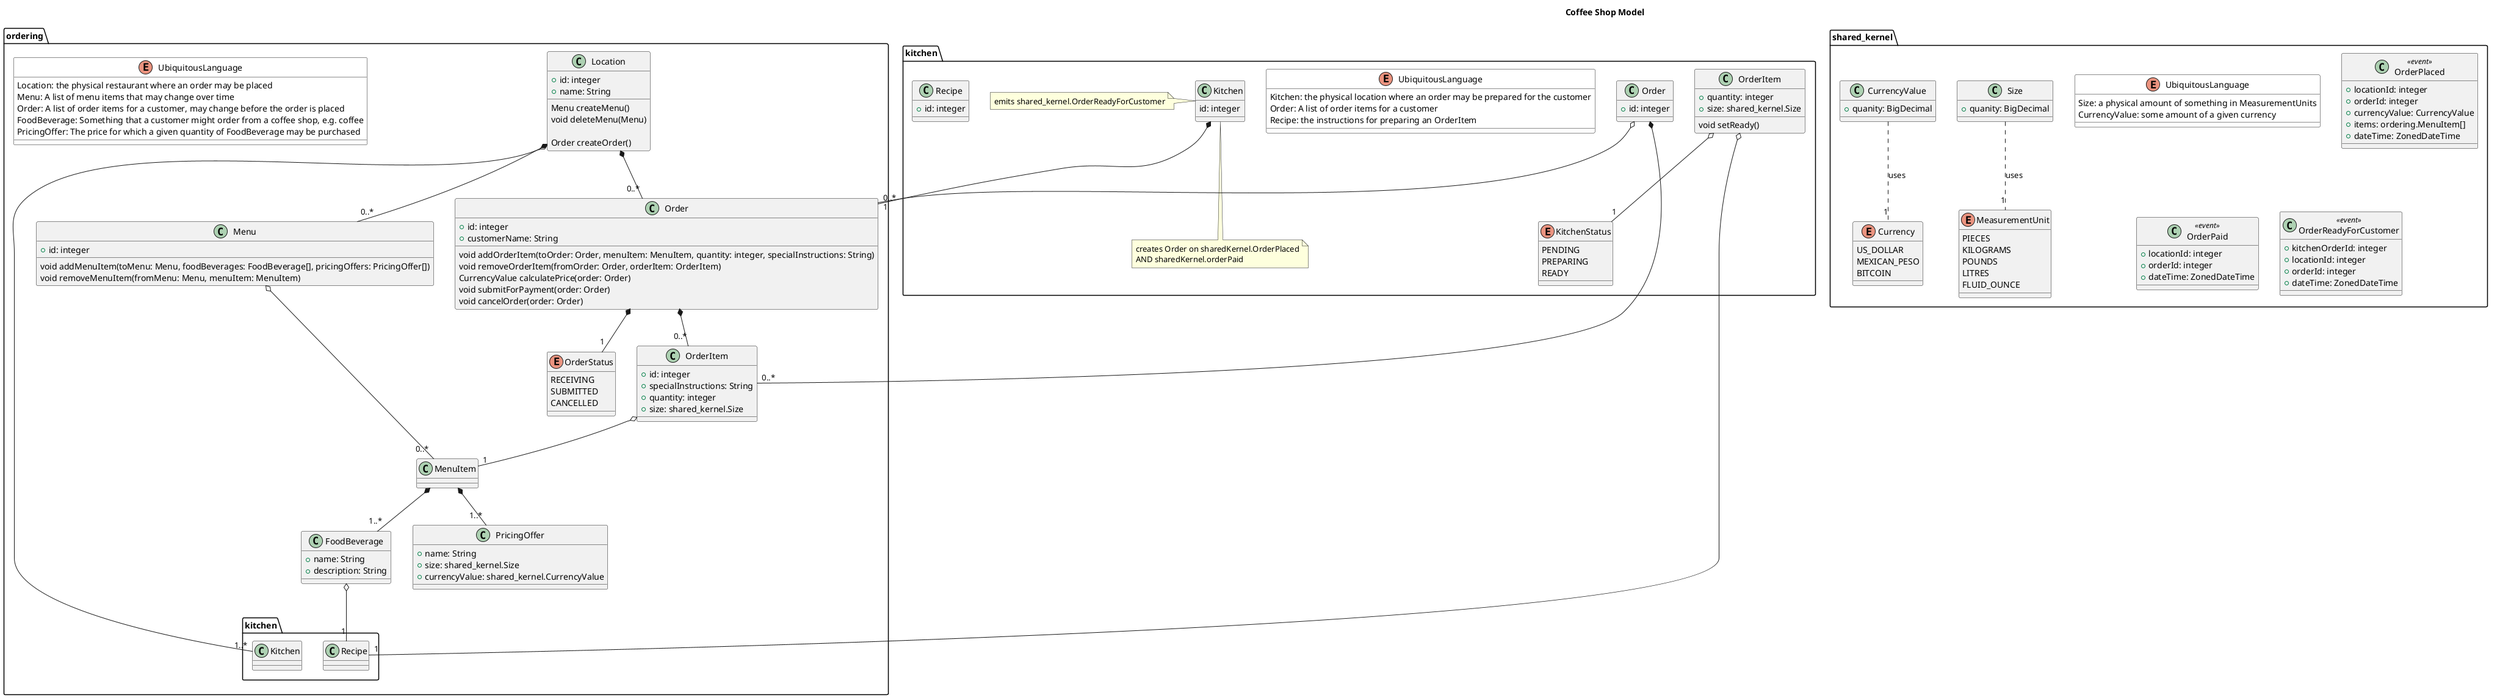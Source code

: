 @startuml

title Coffee Shop Model

namespace shared_kernel {

  enum UbiquitousLanguage #White {
    Size: a physical amount of something in MeasurementUnits
    CurrencyValue: some amount of a given currency
  }

  class Size {
    +quanity: BigDecimal
  }
  Size .. "1" MeasurementUnit: uses

  enum MeasurementUnit {
    PIECES
    KILOGRAMS
    POUNDS
    LITRES
    FLUID_OUNCE
  }

  class CurrencyValue {
    +quanity: BigDecimal
  }
  CurrencyValue .. "1" Currency: uses

  enum Currency {
    US_DOLLAR
    MEXICAN_PESO
    BITCOIN
  }

  class OrderPlaced <<event>> {
    +locationId: integer
    +orderId: integer
    +currencyValue: CurrencyValue
    +items: ordering.MenuItem[]
    +dateTime: ZonedDateTime
  }

  class OrderPaid <<event>> {
    +locationId: integer
    +orderId: integer
    +dateTime: ZonedDateTime
  }

  class OrderReadyForCustomer <<event>> {
    +kitchenOrderId: integer
    +locationId: integer
    +orderId: integer
    +dateTime: ZonedDateTime
  }

}

namespace ordering {

  enum UbiquitousLanguage #White {
    Location: the physical restaurant where an order may be placed
    Menu: A list of menu items that may change over time
    Order: A list of order items for a customer, may change before the order is placed
    FoodBeverage: Something that a customer might order from a coffee shop, e.g. coffee
    PricingOffer: The price for which a given quantity of FoodBeverage may be purchased
  }

  class Location {
    +id: integer
    +name: String

    Menu createMenu()
    void deleteMenu(Menu)

    Order createOrder()
  }

  note left of Location::submitForPayment
    emits shared_kernel.OrderPlaced
  end note

  Location *-- "0..*" Menu
  Location *-- "0..*" Order
  Location o-- "1..*" kitchen.Kitchen
  

  class Menu {
    +id: integer
    void addMenuItem(toMenu: Menu, foodBeverages: FoodBeverage[], pricingOffers: PricingOffer[])
    void removeMenuItem(fromMenu: Menu, menuItem: MenuItem)
  }
  Menu o-- "0..*" MenuItem

  class Order {
    +id: integer
    +customerName: String
    void addOrderItem(toOrder: Order, menuItem: MenuItem, quantity: integer, specialInstructions: String)
    void removeOrderItem(fromOrder: Order, orderItem: OrderItem)
    CurrencyValue calculatePrice(order: Order)
    void submitForPayment(order: Order)
    void cancelOrder(order: Order)
  }
  Order *-- "0..*" OrderItem
  Order *-- "1" OrderStatus

  enum OrderStatus {
    RECEIVING
    SUBMITTED
    CANCELLED
  }

  class OrderItem {
    +id: integer
    +specialInstructions: String
    +quantity: integer
    +size: shared_kernel.Size
  }
  OrderItem o-- "1" MenuItem

  MenuItem *-- "1..*" FoodBeverage
  MenuItem *-- "1..*" PricingOffer

  class FoodBeverage {
    +name: String
    +description: String
  }
  FoodBeverage o-- "1" kitchen.Recipe

  class PricingOffer {
    +name: String
    +size: shared_kernel.Size
    +currencyValue: shared_kernel.CurrencyValue
  }

}

namespace kitchen {

  enum UbiquitousLanguage #White {
    Kitchen: the physical location where an order may be prepared for the customer
    Order: A list of order items for a customer
    Recipe: the instructions for preparing an OrderItem
  }

  class Kitchen {
    id: integer
  }
  Kitchen *-- "0..*" Order

  note left of Kitchen
    emits shared_kernel.OrderReadyForCustomer
  end note

  note bottom of Kitchen
    creates Order on sharedKernel.OrderPlaced
    AND sharedKernel.orderPaid
  end note

  class Order {
    +id: integer
  }
  Order o-- "1" ordering.Order
  Order *-- "0..*" OrderItem

  class OrderItem {
    +quantity: integer
    +size: shared_kernel.Size
    void setReady()
  }
  OrderItem o-- "1" Recipe
  OrderItem o-- "1" KitchenStatus

  enum KitchenStatus {
    PENDING
    PREPARING
    READY
  }

  class Recipe {
    +id: integer
  }

}

namespace payment #LightGrey {
  note "generic subdomain" as n1 #LightGrey
}

namespace inventory #LightGrey {
  note "generic subdomain" as n1 #LightGrey
}

namespace suppliers #LightGrey {
  note "generic subdomain" as n1 #LightGrey
}

namespace workforce_management #LightGrey {
  note "generic subdomain" as n1 #LightGrey
}

namespace accounting #LightGrey {
  note "generic subdomain" as n1 #LightGrey
}

namespace marketing #LightGrey {
  note "generic subdomain" as n1 #LightGrey
}

@enduml
